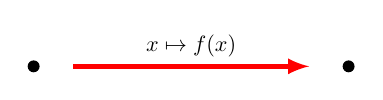 \begin{tikzpicture}
 %\node at (0,0) {$x_0$};
 %\node at (4,0) {$f(x_0)$};
\fill (0,0) circle (0.5ex);
\fill (4,0) circle (0.5ex);
 \draw[->,>=latex,ultra thick,red] (0.5,0) -- ++(3,0) node[midway,above,black,scale=0.8]{$x \mapsto f(x)$} ;
\end{tikzpicture}